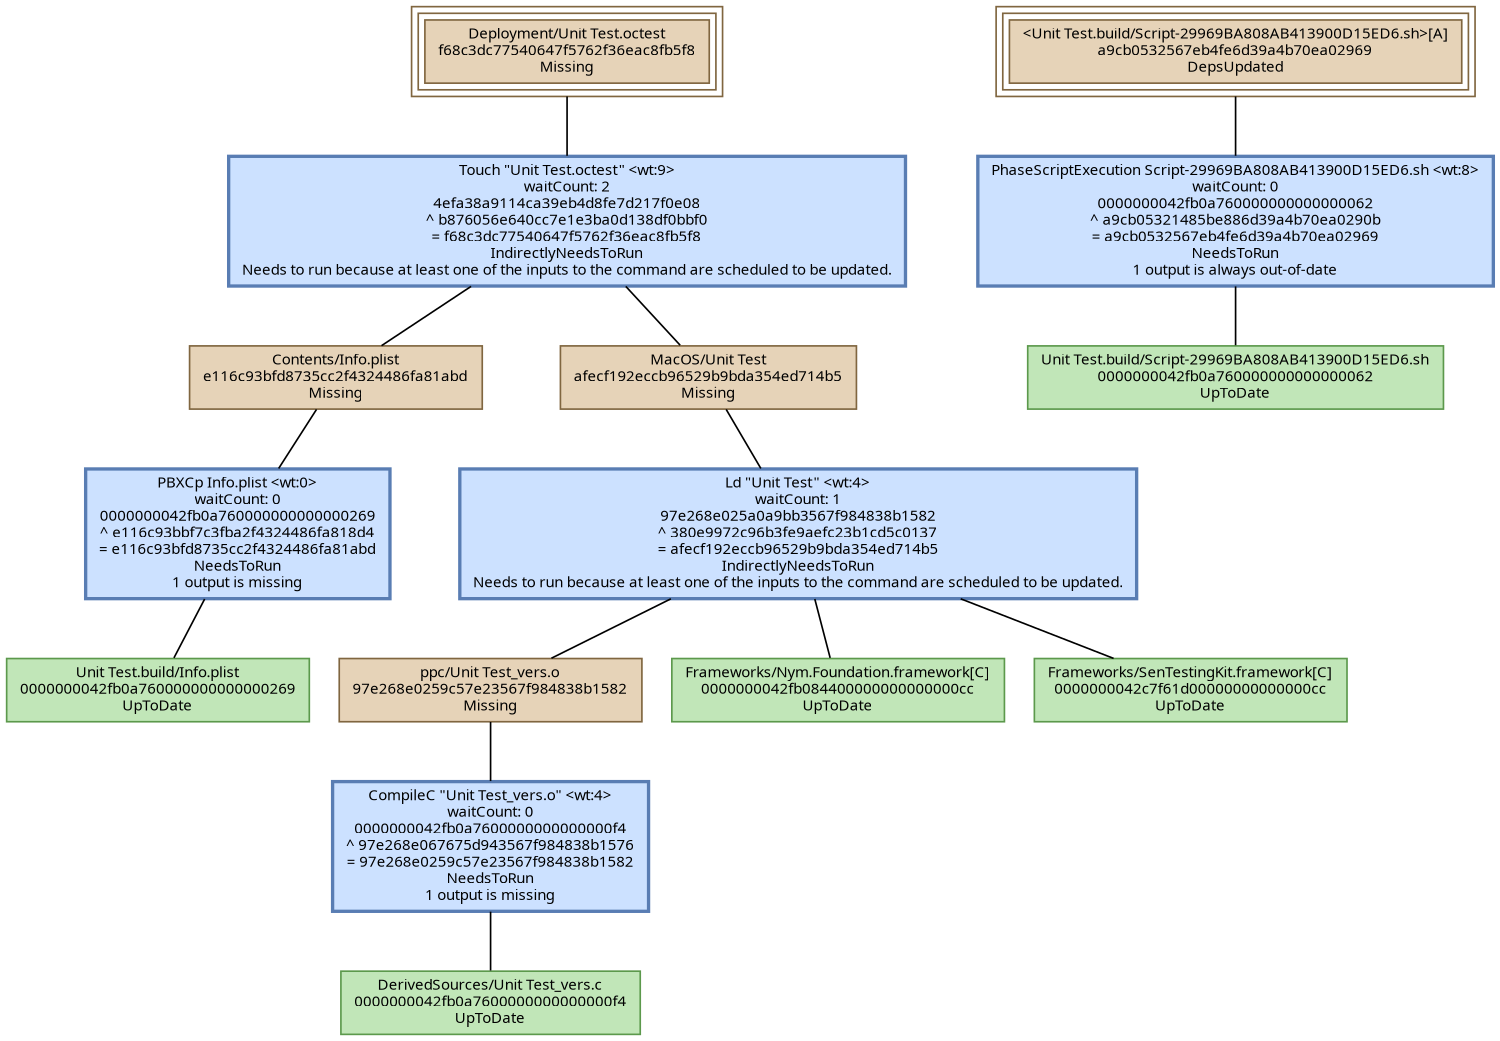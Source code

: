 digraph "Unit Test" {
   size = "10.000000,8.500000";
   concentrate = false;

   node [ shape = box, style = filled, color = "0.3 0.5 0.6", fillcolor = "0.3 0.2 0.9", fontname = "Monaco", fontsize = "9" ];
   n00001 [ label = "Deployment/Unit Test.octest\nf68c3dc77540647f5762f36eac8fb5f8\nMissing", color = "0.1 0.5 0.5", fillcolor = "0.1 0.2 0.9", peripheries = 3 ];
   n00002 [ label = "Contents/Info.plist\ne116c93bfd8735cc2f4324486fa81abd\nMissing", color = "0.1 0.5 0.5", fillcolor = "0.1 0.2 0.9" ];
   n00003 [ label = "Unit Test.build/Info.plist\n0000000042fb0a760000000000000269\nUpToDate" ];
   n00004 [ label = "ppc/Unit Test_vers.o\n97e268e0259c57e23567f984838b1582\nMissing", color = "0.1 0.5 0.5", fillcolor = "0.1 0.2 0.9" ];
   n00005 [ label = "DerivedSources/Unit Test_vers.c\n0000000042fb0a7600000000000000f4\nUpToDate" ];
   n00006 [ label = "MacOS/Unit Test\nafecf192eccb96529b9bda354ed714b5\nMissing", color = "0.1 0.5 0.5", fillcolor = "0.1 0.2 0.9" ];
   n00007 [ label = "Frameworks/Nym.Foundation.framework[C]\n0000000042fb084400000000000000cc\nUpToDate" ];
   n00008 [ label = "Frameworks/SenTestingKit.framework[C]\n0000000042c7f61d00000000000000cc\nUpToDate" ];
   n00009 [ label = "<Unit Test.build/Script-29969BA808AB413900D15ED6.sh>[A]\na9cb0532567eb4fe6d39a4b70ea02969\nDepsUpdated", color = "0.1 0.5 0.5", fillcolor = "0.1 0.2 0.9", peripheries = 3 ];
   n00010 [ label = "Unit Test.build/Script-29969BA808AB413900D15ED6.sh\n0000000042fb0a760000000000000062\nUpToDate" ];

   node [ shape = box, style = "filled,bold", color = "0.7 0.5 0.7", fillcolor = "0.7 0.2 1.0", fontname = "Monaco", fontsize = "9" ];
   c00001 [ label = "PBXCp Info.plist <wt:0>\nwaitCount: 0\n0000000042fb0a760000000000000269\n^ e116c93bbf7c3fba2f4324486fa818d4\n= e116c93bfd8735cc2f4324486fa81abd\nNeedsToRun\n1 output is missing", color = "0.6 0.5 0.7", fillcolor = "0.6 0.2 1.0" ];
   c00002 [ label = "CompileC \"Unit Test_vers.o\" <wt:4>\nwaitCount: 0\n0000000042fb0a7600000000000000f4\n^ 97e268e067675d943567f984838b1576\n= 97e268e0259c57e23567f984838b1582\nNeedsToRun\n1 output is missing", color = "0.6 0.5 0.7", fillcolor = "0.6 0.2 1.0" ];
   c00003 [ label = "Ld \"Unit Test\" <wt:4>\nwaitCount: 1\n97e268e025a0a9bb3567f984838b1582\n^ 380e9972c96b3fe9aefc23b1cd5c0137\n= afecf192eccb96529b9bda354ed714b5\nIndirectlyNeedsToRun\nNeeds to run because at least one of the inputs to the command are scheduled to be updated.", color = "0.6 0.5 0.7", fillcolor = "0.6 0.2 1.0" ];
   c00004 [ label = "PhaseScriptExecution Script-29969BA808AB413900D15ED6.sh <wt:8>\nwaitCount: 0\n0000000042fb0a760000000000000062\n^ a9cb05321485be886d39a4b70ea0290b\n= a9cb0532567eb4fe6d39a4b70ea02969\nNeedsToRun\n1 output is always out-of-date", color = "0.6 0.5 0.7", fillcolor = "0.6 0.2 1.0" ];
   c00005 [ label = "Touch \"Unit Test.octest\" <wt:9>\nwaitCount: 2\n4efa38a9114ca39eb4d8fe7d217f0e08\n^ b876056e640cc7e1e3ba0d138df0bbf0\n= f68c3dc77540647f5762f36eac8fb5f8\nIndirectlyNeedsToRun\nNeeds to run because at least one of the inputs to the command are scheduled to be updated.", color = "0.6 0.5 0.7", fillcolor = "0.6 0.2 1.0" ];

   edge [ style = solid, color = black, arrowhead = none, arrowtail = normal ];
   n00001 -> { c00005 };
   n00002 -> { c00001 };
   n00004 -> { c00002 };
   n00006 -> { c00003 };
   n00009 -> { c00004 };
   c00001 -> { n00003 };
   c00002 -> { n00005 };
   c00003 -> { n00004 n00007 n00008 };
   c00004 -> { n00010 };
   c00005 -> { n00002 n00006 };

   edge [ style = solid, color = gray60, arrowhead = none, arrowtail = normal ];
}
